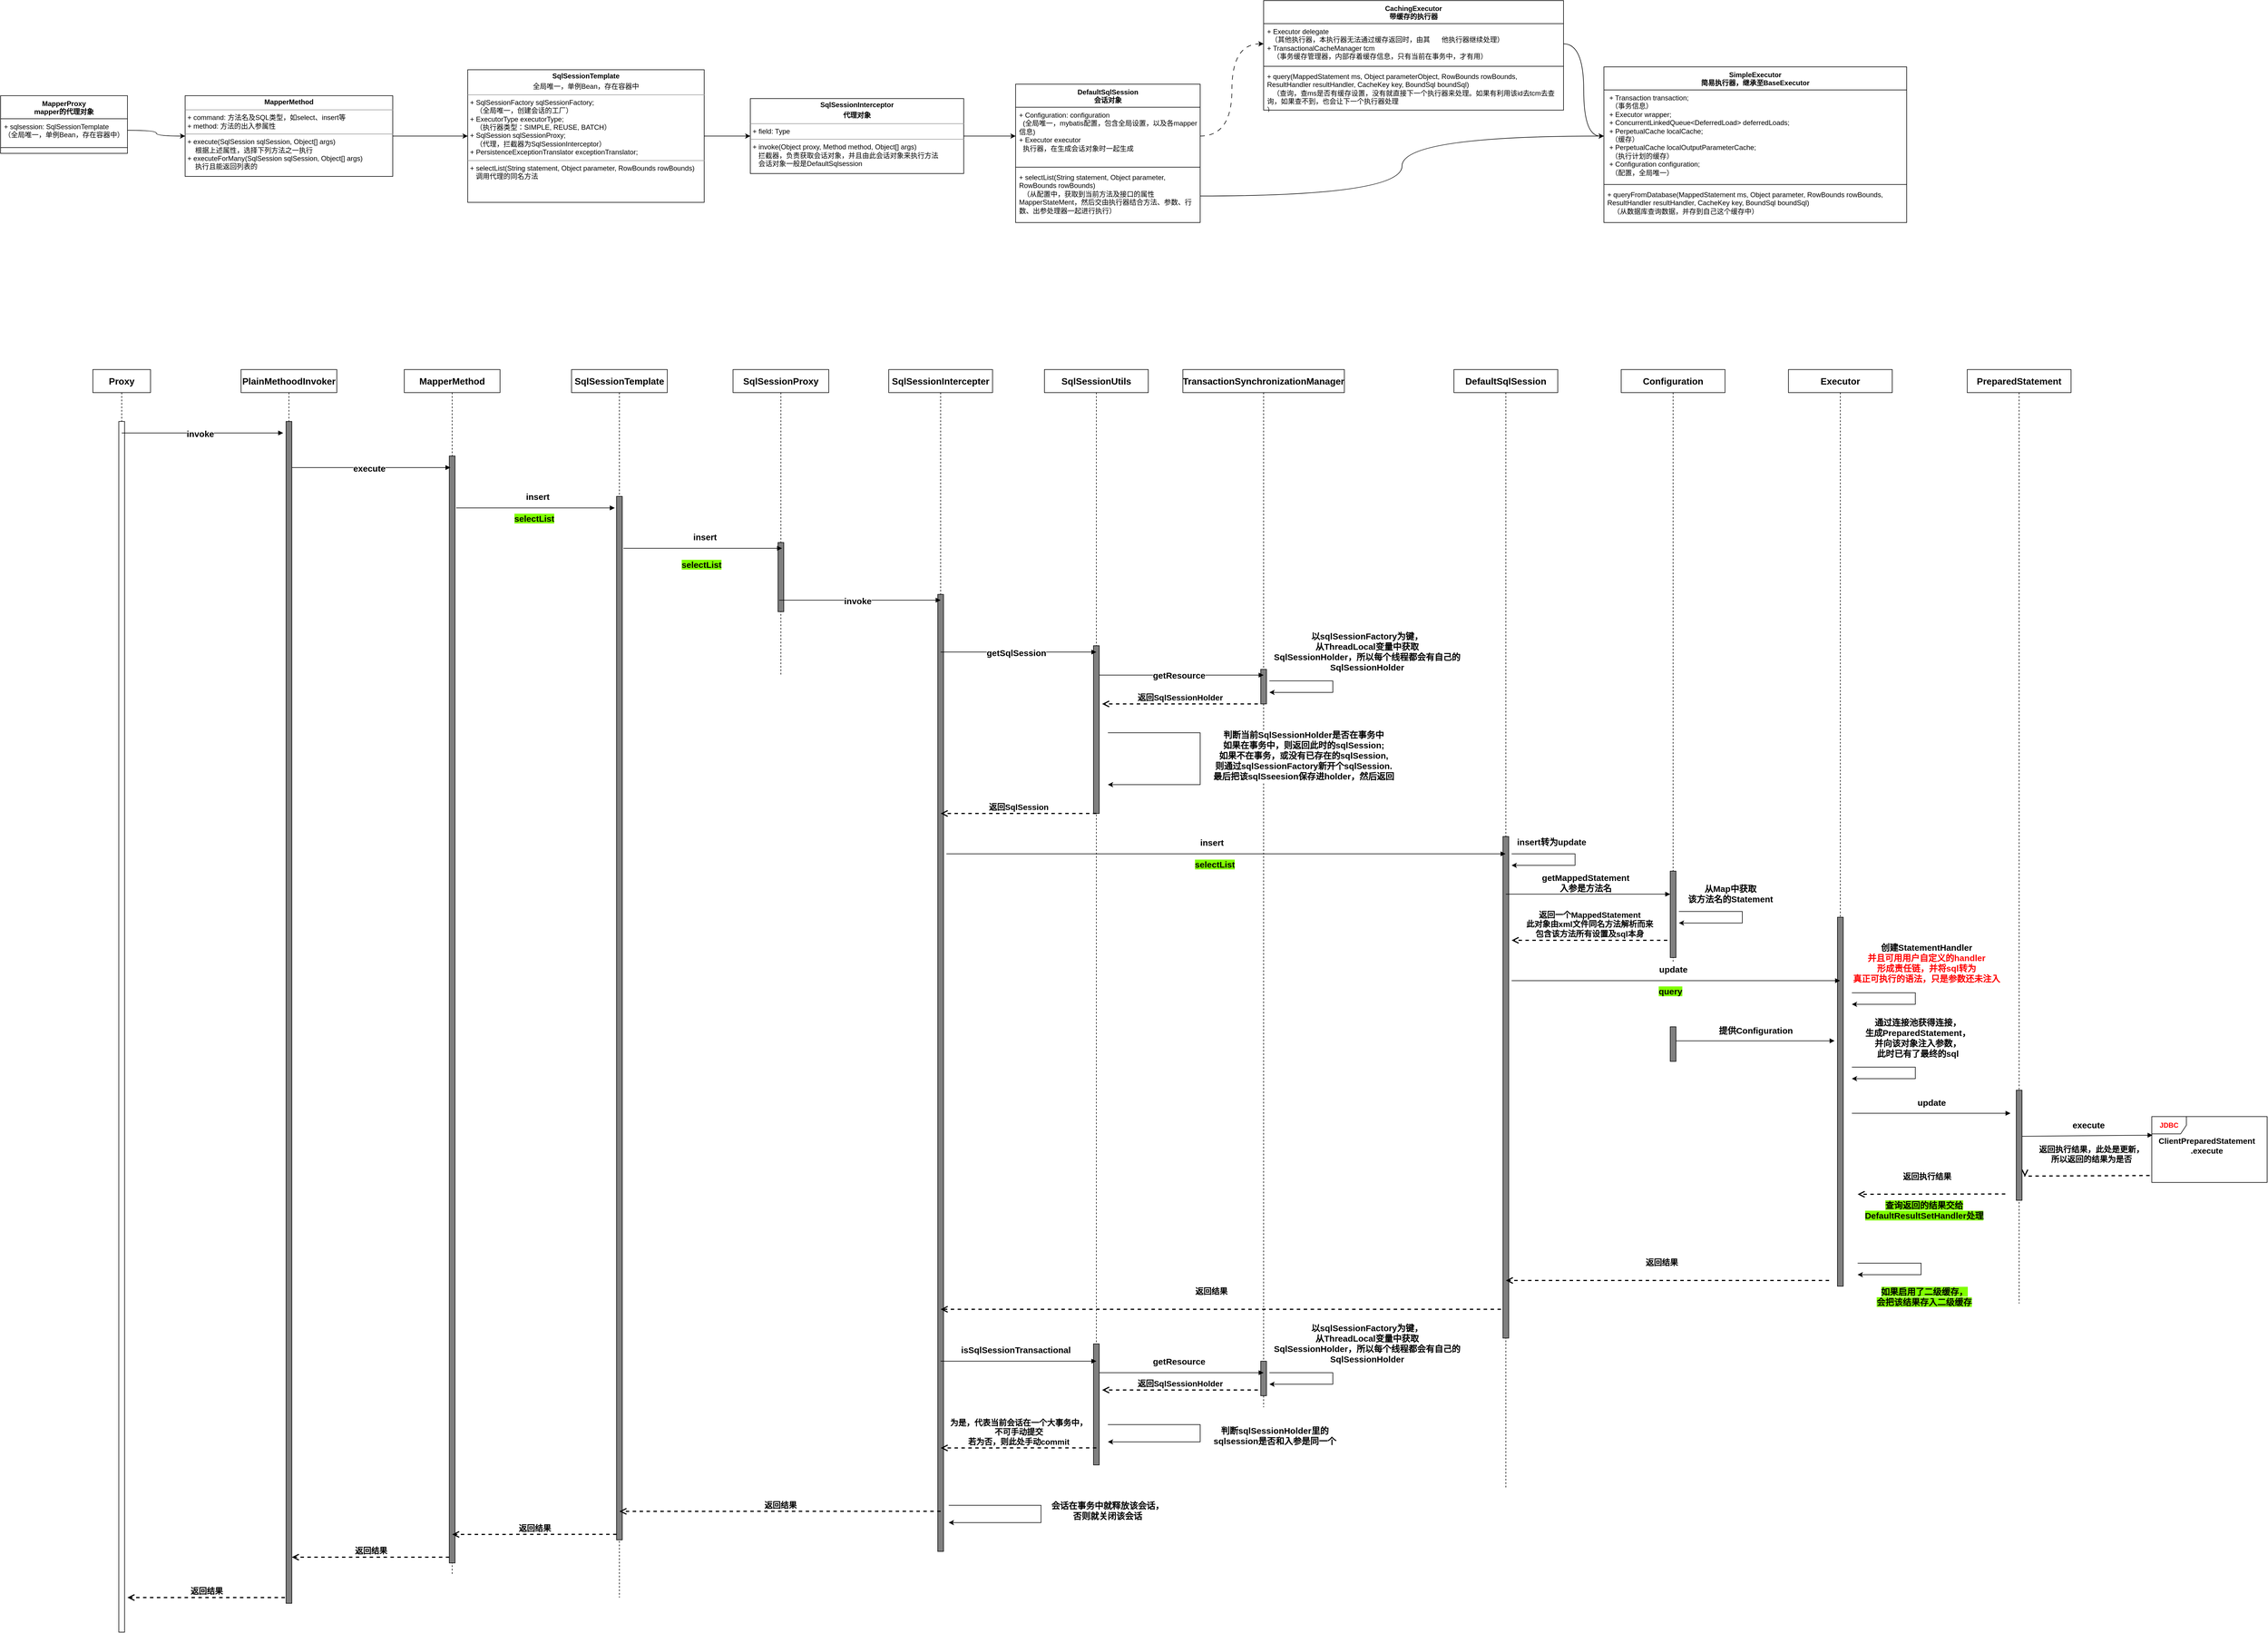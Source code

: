 <mxfile version="21.3.8" type="github">
  <diagram name="第 1 页" id="XxPduqaY6AvRVAXRVLeT">
    <mxGraphModel dx="2739" dy="2233" grid="1" gridSize="10" guides="1" tooltips="1" connect="1" arrows="1" fold="1" page="1" pageScale="1" pageWidth="827" pageHeight="1169" math="0" shadow="0">
      <root>
        <mxCell id="0" />
        <mxCell id="1" parent="0" />
        <mxCell id="k7U_-NwJ5NO1i_bqe0lr-13" style="edgeStyle=orthogonalEdgeStyle;rounded=0;orthogonalLoop=1;jettySize=auto;html=1;exitX=1;exitY=0.5;exitDx=0;exitDy=0;entryX=0;entryY=0.5;entryDx=0;entryDy=0;" parent="1" edge="1">
          <mxGeometry relative="1" as="geometry">
            <mxPoint x="2100" y="480" as="targetPoint" />
          </mxGeometry>
        </mxCell>
        <mxCell id="k7U_-NwJ5NO1i_bqe0lr-15" value="MapperProxy&lt;br&gt;mapper的代理对象" style="swimlane;fontStyle=1;align=center;verticalAlign=top;childLayout=stackLayout;horizontal=1;startSize=40;horizontalStack=0;resizeParent=1;resizeParentMax=0;resizeLast=0;collapsible=1;marginBottom=0;whiteSpace=wrap;html=1;" parent="1" vertex="1">
          <mxGeometry x="-150" y="95" width="220" height="100" as="geometry" />
        </mxCell>
        <mxCell id="k7U_-NwJ5NO1i_bqe0lr-16" value="+ sqlsession:&amp;nbsp;SqlSessionTemplate&lt;br&gt;（全局唯一，单例Bean，存在容器中）" style="text;strokeColor=none;fillColor=none;align=left;verticalAlign=top;spacingLeft=4;spacingRight=4;overflow=hidden;rotatable=0;points=[[0,0.5],[1,0.5]];portConstraint=eastwest;whiteSpace=wrap;html=1;" parent="k7U_-NwJ5NO1i_bqe0lr-15" vertex="1">
          <mxGeometry y="40" width="220" height="40" as="geometry" />
        </mxCell>
        <mxCell id="k7U_-NwJ5NO1i_bqe0lr-17" value="" style="line;strokeWidth=1;fillColor=none;align=left;verticalAlign=middle;spacingTop=-1;spacingLeft=3;spacingRight=3;rotatable=0;labelPosition=right;points=[];portConstraint=eastwest;strokeColor=inherit;" parent="k7U_-NwJ5NO1i_bqe0lr-15" vertex="1">
          <mxGeometry y="80" width="220" height="20" as="geometry" />
        </mxCell>
        <mxCell id="ylb18Ezix_Vyf_NCrJ4i-3" style="edgeStyle=orthogonalEdgeStyle;rounded=0;orthogonalLoop=1;jettySize=auto;html=1;exitX=1;exitY=0.5;exitDx=0;exitDy=0;entryX=0;entryY=0.5;entryDx=0;entryDy=0;curved=1;" parent="1" source="k7U_-NwJ5NO1i_bqe0lr-25" target="k7U_-NwJ5NO1i_bqe0lr-26" edge="1">
          <mxGeometry relative="1" as="geometry" />
        </mxCell>
        <mxCell id="k7U_-NwJ5NO1i_bqe0lr-25" value="&lt;p style=&quot;margin:0px;margin-top:4px;text-align:center;&quot;&gt;&lt;b&gt;MapperMethod&lt;/b&gt;&lt;br&gt;&lt;/p&gt;&lt;hr size=&quot;1&quot;&gt;&lt;p style=&quot;margin:0px;margin-left:4px;&quot;&gt;&lt;span style=&quot;background-color: initial;&quot;&gt;+ command: 方法名及SQL类型，如select、insert等&lt;/span&gt;&lt;br&gt;&lt;/p&gt;&lt;p style=&quot;margin:0px;margin-left:4px;&quot;&gt;&lt;span style=&quot;background-color: initial;&quot;&gt;+ method: 方法的出入参属性&lt;/span&gt;&lt;/p&gt;&lt;hr size=&quot;1&quot;&gt;&lt;p style=&quot;margin:0px;margin-left:4px;&quot;&gt;+ execute(SqlSession sqlSession, Object[] args)&lt;/p&gt;&lt;p style=&quot;margin:0px;margin-left:4px;&quot;&gt;&amp;nbsp; &amp;nbsp; 根据上述属性，选择下列方法之一执行&lt;/p&gt;&lt;p style=&quot;margin:0px;margin-left:4px;&quot;&gt;+&amp;nbsp;executeForMany(SqlSession sqlSession, Object[] args)&lt;/p&gt;&lt;p style=&quot;margin:0px;margin-left:4px;&quot;&gt;&amp;nbsp; &amp;nbsp; 执行且能返回列表的&lt;/p&gt;" style="verticalAlign=top;align=left;overflow=fill;fontSize=12;fontFamily=Helvetica;html=1;whiteSpace=wrap;" parent="1" vertex="1">
          <mxGeometry x="170" y="95" width="360" height="140" as="geometry" />
        </mxCell>
        <mxCell id="ylb18Ezix_Vyf_NCrJ4i-4" style="edgeStyle=orthogonalEdgeStyle;rounded=0;orthogonalLoop=1;jettySize=auto;html=1;exitX=1;exitY=0.5;exitDx=0;exitDy=0;entryX=0;entryY=0.5;entryDx=0;entryDy=0;" parent="1" source="k7U_-NwJ5NO1i_bqe0lr-26" target="k7U_-NwJ5NO1i_bqe0lr-31" edge="1">
          <mxGeometry relative="1" as="geometry" />
        </mxCell>
        <mxCell id="k7U_-NwJ5NO1i_bqe0lr-26" value="&lt;p style=&quot;margin:0px;margin-top:4px;text-align:center;&quot;&gt;&lt;b&gt;SqlSessionTemplate&lt;/b&gt;&lt;br&gt;&lt;/p&gt;&lt;p style=&quot;margin:0px;margin-top:4px;text-align:center;&quot;&gt;全局唯一，单例Bean，存在容器中&lt;b&gt;&lt;br&gt;&lt;/b&gt;&lt;/p&gt;&lt;hr size=&quot;1&quot;&gt;&lt;p style=&quot;margin:0px;margin-left:4px;&quot;&gt;+ SqlSessionFactory sqlSessionFactory;&lt;/p&gt;&lt;p style=&quot;margin:0px;margin-left:4px;&quot;&gt;&amp;nbsp; &amp;nbsp;（全局唯一，创建会话的工厂）&lt;/p&gt;&lt;p style=&quot;margin:0px;margin-left:4px;&quot;&gt;+ ExecutorType executorType;&lt;/p&gt;&lt;p style=&quot;margin:0px;margin-left:4px;&quot;&gt;&amp;nbsp; &amp;nbsp;（执行器类型：SIMPLE, REUSE, BATCH）&lt;/p&gt;&lt;p style=&quot;margin:0px;margin-left:4px;&quot;&gt;+ SqlSession sqlSessionProxy;&lt;/p&gt;&lt;p style=&quot;margin:0px;margin-left:4px;&quot;&gt;&amp;nbsp; &amp;nbsp;（代理，拦截器为SqlSessionInterceptor）&lt;/p&gt;&lt;p style=&quot;margin:0px;margin-left:4px;&quot;&gt;+ PersistenceExceptionTranslator exceptionTranslator;&lt;/p&gt;&lt;hr size=&quot;1&quot;&gt;&lt;p style=&quot;margin:0px;margin-left:4px;&quot;&gt;+ selectList(String statement, Object parameter, RowBounds rowBounds)&lt;/p&gt;&lt;p style=&quot;margin:0px;margin-left:4px;&quot;&gt;&amp;nbsp; &amp;nbsp;调用代理的同名方法&lt;/p&gt;" style="verticalAlign=top;align=left;overflow=fill;fontSize=12;fontFamily=Helvetica;html=1;whiteSpace=wrap;" parent="1" vertex="1">
          <mxGeometry x="660" y="50" width="410" height="230" as="geometry" />
        </mxCell>
        <mxCell id="ylb18Ezix_Vyf_NCrJ4i-5" style="edgeStyle=orthogonalEdgeStyle;rounded=0;orthogonalLoop=1;jettySize=auto;html=1;exitX=1;exitY=0.5;exitDx=0;exitDy=0;" parent="1" source="k7U_-NwJ5NO1i_bqe0lr-31" target="k7U_-NwJ5NO1i_bqe0lr-33" edge="1">
          <mxGeometry relative="1" as="geometry" />
        </mxCell>
        <mxCell id="k7U_-NwJ5NO1i_bqe0lr-31" value="&lt;p style=&quot;margin:0px;margin-top:4px;text-align:center;&quot;&gt;&lt;b&gt;SqlSessionInterceptor&lt;/b&gt;&lt;br&gt;&lt;/p&gt;&lt;p style=&quot;margin:0px;margin-top:4px;text-align:center;&quot;&gt;&lt;b&gt;代理对象&lt;/b&gt;&lt;/p&gt;&lt;hr size=&quot;1&quot;&gt;&lt;p style=&quot;margin:0px;margin-left:4px;&quot;&gt;+ field: Type&lt;/p&gt;&lt;hr size=&quot;1&quot;&gt;&lt;p style=&quot;margin:0px;margin-left:4px;&quot;&gt;+ invoke(Object proxy, Method method, Object[] args)&lt;/p&gt;&lt;p style=&quot;margin:0px;margin-left:4px;&quot;&gt;&amp;nbsp; &amp;nbsp;拦截器，负责获取会话对象，并且由此会话对象来执行方法&lt;/p&gt;&lt;p style=&quot;margin:0px;margin-left:4px;&quot;&gt;&amp;nbsp; &amp;nbsp;会话对象一般是DefaultSqlsession&lt;/p&gt;" style="verticalAlign=top;align=left;overflow=fill;fontSize=12;fontFamily=Helvetica;html=1;whiteSpace=wrap;" parent="1" vertex="1">
          <mxGeometry x="1150" y="100" width="370" height="130" as="geometry" />
        </mxCell>
        <mxCell id="k7U_-NwJ5NO1i_bqe0lr-32" value="DefaultSqlSession&lt;br&gt;会话对象" style="swimlane;fontStyle=1;align=center;verticalAlign=top;childLayout=stackLayout;horizontal=1;startSize=40;horizontalStack=0;resizeParent=1;resizeParentMax=0;resizeLast=0;collapsible=1;marginBottom=0;whiteSpace=wrap;html=1;" parent="1" vertex="1">
          <mxGeometry x="1610" y="75" width="320" height="240" as="geometry" />
        </mxCell>
        <mxCell id="k7U_-NwJ5NO1i_bqe0lr-33" value="+ Configuration: configuration&lt;br&gt;&amp;nbsp; (全局唯一，mybatis配置，包含全局设置，以及各mapper 信息)&lt;br&gt;+&amp;nbsp;Executor executor&lt;br&gt;&amp;nbsp; 执行器，在生成会话对象时一起生成" style="text;strokeColor=none;fillColor=none;align=left;verticalAlign=top;spacingLeft=4;spacingRight=4;overflow=hidden;rotatable=0;points=[[0,0.5],[1,0.5]];portConstraint=eastwest;whiteSpace=wrap;html=1;" parent="k7U_-NwJ5NO1i_bqe0lr-32" vertex="1">
          <mxGeometry y="40" width="320" height="100" as="geometry" />
        </mxCell>
        <mxCell id="k7U_-NwJ5NO1i_bqe0lr-34" value="" style="line;strokeWidth=1;fillColor=none;align=left;verticalAlign=middle;spacingTop=-1;spacingLeft=3;spacingRight=3;rotatable=0;labelPosition=right;points=[];portConstraint=eastwest;strokeColor=inherit;" parent="k7U_-NwJ5NO1i_bqe0lr-32" vertex="1">
          <mxGeometry y="140" width="320" height="8" as="geometry" />
        </mxCell>
        <mxCell id="k7U_-NwJ5NO1i_bqe0lr-35" value="+ selectList(String statement, Object parameter, RowBounds rowBounds)&lt;br&gt;&amp;nbsp; （从配置中，获取到当前方法及接口的属性MapperStateMent，然后交由执行器结合方法、参数、行数、出参处理器一起进行执行）" style="text;strokeColor=none;fillColor=none;align=left;verticalAlign=top;spacingLeft=4;spacingRight=4;overflow=hidden;rotatable=0;points=[[0,0.5],[1,0.5]];portConstraint=eastwest;whiteSpace=wrap;html=1;" parent="k7U_-NwJ5NO1i_bqe0lr-32" vertex="1">
          <mxGeometry y="148" width="320" height="92" as="geometry" />
        </mxCell>
        <mxCell id="k7U_-NwJ5NO1i_bqe0lr-36" value="CachingExecutor&lt;br&gt;带缓存的执行器" style="swimlane;fontStyle=1;align=center;verticalAlign=top;childLayout=stackLayout;horizontal=1;startSize=40;horizontalStack=0;resizeParent=1;resizeParentMax=0;resizeLast=0;collapsible=1;marginBottom=0;whiteSpace=wrap;html=1;" parent="1" vertex="1">
          <mxGeometry x="2040" y="-70" width="520" height="190" as="geometry" />
        </mxCell>
        <mxCell id="k7U_-NwJ5NO1i_bqe0lr-37" value="+ Executor delegate&lt;br&gt;&amp;nbsp; （其他执行器，本执行器无法通过缓存返回时，由其&amp;nbsp; &amp;nbsp; &amp;nbsp; 他执行器继续处理）&lt;br&gt;+&amp;nbsp;TransactionalCacheManager tcm&lt;br&gt;&amp;nbsp; &amp;nbsp;（事务缓存管理器，内部存着缓存信息，只有当前在事务中，才有用）" style="text;strokeColor=none;fillColor=none;align=left;verticalAlign=top;spacingLeft=4;spacingRight=4;overflow=hidden;rotatable=0;points=[[0,0.5],[1,0.5]];portConstraint=eastwest;whiteSpace=wrap;html=1;" parent="k7U_-NwJ5NO1i_bqe0lr-36" vertex="1">
          <mxGeometry y="40" width="520" height="70" as="geometry" />
        </mxCell>
        <mxCell id="k7U_-NwJ5NO1i_bqe0lr-38" value="" style="line;strokeWidth=1;fillColor=none;align=left;verticalAlign=middle;spacingTop=-1;spacingLeft=3;spacingRight=3;rotatable=0;labelPosition=right;points=[];portConstraint=eastwest;strokeColor=inherit;" parent="k7U_-NwJ5NO1i_bqe0lr-36" vertex="1">
          <mxGeometry y="110" width="520" height="8" as="geometry" />
        </mxCell>
        <mxCell id="k7U_-NwJ5NO1i_bqe0lr-39" value="+ query(MappedStatement ms, Object parameterObject, RowBounds rowBounds, ResultHandler resultHandler, CacheKey key, BoundSql boundSql)&lt;br&gt;&amp;nbsp; &amp;nbsp;（查询，查ms是否有缓存设置，没有就直接下一个执行器来处理。如果有利用该id去tcm去查询，如果查不到，也会让下一个执行器处理&lt;br&gt;）" style="text;strokeColor=none;fillColor=none;align=left;verticalAlign=top;spacingLeft=4;spacingRight=4;overflow=hidden;rotatable=0;points=[[0,0.5],[1,0.5]];portConstraint=eastwest;whiteSpace=wrap;html=1;" parent="k7U_-NwJ5NO1i_bqe0lr-36" vertex="1">
          <mxGeometry y="118" width="520" height="72" as="geometry" />
        </mxCell>
        <mxCell id="k7U_-NwJ5NO1i_bqe0lr-40" value="SimpleExecutor&lt;br&gt;简易执行器，继承至BaseExecutor" style="swimlane;fontStyle=1;align=center;verticalAlign=top;childLayout=stackLayout;horizontal=1;startSize=40;horizontalStack=0;resizeParent=1;resizeParentMax=0;resizeLast=0;collapsible=1;marginBottom=0;whiteSpace=wrap;html=1;" parent="1" vertex="1">
          <mxGeometry x="2630" y="45" width="525" height="270" as="geometry" />
        </mxCell>
        <mxCell id="k7U_-NwJ5NO1i_bqe0lr-41" value="&lt;div&gt;&amp;nbsp;+ Transaction transaction;&lt;/div&gt;&lt;div&gt;&amp;nbsp; （事务信息）&lt;/div&gt;&lt;div&gt;&amp;nbsp;+ Executor wrapper;&lt;/div&gt;&lt;div&gt;&amp;nbsp;+ ConcurrentLinkedQueue&amp;lt;DeferredLoad&amp;gt; deferredLoads;&lt;/div&gt;&lt;div&gt;&amp;nbsp;+ PerpetualCache localCache;&lt;/div&gt;&lt;div&gt;&amp;nbsp; （缓存）&lt;/div&gt;&lt;div&gt;&amp;nbsp;+ PerpetualCache localOutputParameterCache;&lt;/div&gt;&lt;div&gt;&amp;nbsp; （执行计划的缓存）&lt;/div&gt;&lt;div&gt;&amp;nbsp;+ Configuration configuration;&lt;/div&gt;&lt;div&gt;&amp;nbsp; （配置，全局唯一）&lt;/div&gt;" style="text;strokeColor=none;fillColor=none;align=left;verticalAlign=top;spacingLeft=4;spacingRight=4;overflow=hidden;rotatable=0;points=[[0,0.5],[1,0.5]];portConstraint=eastwest;whiteSpace=wrap;html=1;" parent="k7U_-NwJ5NO1i_bqe0lr-40" vertex="1">
          <mxGeometry y="40" width="525" height="160" as="geometry" />
        </mxCell>
        <mxCell id="k7U_-NwJ5NO1i_bqe0lr-42" value="" style="line;strokeWidth=1;fillColor=none;align=left;verticalAlign=middle;spacingTop=-1;spacingLeft=3;spacingRight=3;rotatable=0;labelPosition=right;points=[];portConstraint=eastwest;strokeColor=inherit;" parent="k7U_-NwJ5NO1i_bqe0lr-40" vertex="1">
          <mxGeometry y="200" width="525" height="8" as="geometry" />
        </mxCell>
        <mxCell id="k7U_-NwJ5NO1i_bqe0lr-43" value="+ queryFromDatabase(MappedStatement ms, Object parameter, RowBounds rowBounds, ResultHandler resultHandler, CacheKey key, BoundSql boundSql)&lt;br&gt;&amp;nbsp; &amp;nbsp;（从数据库查询数据，并存到自己这个缓存中）" style="text;strokeColor=none;fillColor=none;align=left;verticalAlign=top;spacingLeft=4;spacingRight=4;overflow=hidden;rotatable=0;points=[[0,0.5],[1,0.5]];portConstraint=eastwest;whiteSpace=wrap;html=1;" parent="k7U_-NwJ5NO1i_bqe0lr-40" vertex="1">
          <mxGeometry y="208" width="525" height="62" as="geometry" />
        </mxCell>
        <mxCell id="qiZOSL3Y7ibra8DdlLck-3" style="edgeStyle=orthogonalEdgeStyle;rounded=0;orthogonalLoop=1;jettySize=auto;html=1;exitX=1;exitY=0.5;exitDx=0;exitDy=0;entryX=0;entryY=0.5;entryDx=0;entryDy=0;curved=1;dashed=1;dashPattern=8 8;" parent="1" source="k7U_-NwJ5NO1i_bqe0lr-33" target="k7U_-NwJ5NO1i_bqe0lr-37" edge="1">
          <mxGeometry relative="1" as="geometry" />
        </mxCell>
        <mxCell id="qiZOSL3Y7ibra8DdlLck-4" style="edgeStyle=orthogonalEdgeStyle;rounded=0;orthogonalLoop=1;jettySize=auto;html=1;exitX=1;exitY=0.5;exitDx=0;exitDy=0;entryX=0;entryY=0.5;entryDx=0;entryDy=0;curved=1;" parent="1" source="k7U_-NwJ5NO1i_bqe0lr-37" target="k7U_-NwJ5NO1i_bqe0lr-41" edge="1">
          <mxGeometry relative="1" as="geometry" />
        </mxCell>
        <mxCell id="qiZOSL3Y7ibra8DdlLck-5" style="edgeStyle=orthogonalEdgeStyle;rounded=0;orthogonalLoop=1;jettySize=auto;html=1;exitX=1;exitY=0.5;exitDx=0;exitDy=0;entryX=0;entryY=0.5;entryDx=0;entryDy=0;curved=1;" parent="1" source="k7U_-NwJ5NO1i_bqe0lr-35" target="k7U_-NwJ5NO1i_bqe0lr-41" edge="1">
          <mxGeometry relative="1" as="geometry" />
        </mxCell>
        <mxCell id="ylb18Ezix_Vyf_NCrJ4i-2" style="edgeStyle=orthogonalEdgeStyle;rounded=0;orthogonalLoop=1;jettySize=auto;html=1;exitX=1;exitY=0.5;exitDx=0;exitDy=0;curved=1;" parent="1" source="k7U_-NwJ5NO1i_bqe0lr-16" target="k7U_-NwJ5NO1i_bqe0lr-25" edge="1">
          <mxGeometry relative="1" as="geometry" />
        </mxCell>
        <mxCell id="okTU5aBYXH2kTemt8B79-8" value="&lt;font style=&quot;font-size: 16px;&quot;&gt;&lt;b&gt;PlainMethoodInvoker&lt;/b&gt;&lt;/font&gt;" style="shape=umlLifeline;perimeter=lifelinePerimeter;whiteSpace=wrap;html=1;container=1;dropTarget=0;collapsible=0;recursiveResize=0;outlineConnect=0;portConstraint=eastwest;newEdgeStyle={&quot;edgeStyle&quot;:&quot;elbowEdgeStyle&quot;,&quot;elbow&quot;:&quot;vertical&quot;,&quot;curved&quot;:0,&quot;rounded&quot;:0};" vertex="1" parent="1">
          <mxGeometry x="267" y="570" width="166" height="2140" as="geometry" />
        </mxCell>
        <mxCell id="okTU5aBYXH2kTemt8B79-9" value="" style="html=1;points=[];perimeter=orthogonalPerimeter;outlineConnect=0;targetShapes=umlLifeline;portConstraint=eastwest;newEdgeStyle={&quot;edgeStyle&quot;:&quot;elbowEdgeStyle&quot;,&quot;elbow&quot;:&quot;vertical&quot;,&quot;curved&quot;:0,&quot;rounded&quot;:0};fillColor=#808080;" vertex="1" parent="okTU5aBYXH2kTemt8B79-8">
          <mxGeometry x="78" y="90" width="10" height="2050" as="geometry" />
        </mxCell>
        <mxCell id="okTU5aBYXH2kTemt8B79-10" value="&lt;b&gt;&lt;font style=&quot;font-size: 16px;&quot;&gt;Proxy&lt;/font&gt;&lt;/b&gt;" style="shape=umlLifeline;perimeter=lifelinePerimeter;whiteSpace=wrap;html=1;container=1;dropTarget=0;collapsible=0;recursiveResize=0;outlineConnect=0;portConstraint=eastwest;newEdgeStyle={&quot;edgeStyle&quot;:&quot;elbowEdgeStyle&quot;,&quot;elbow&quot;:&quot;vertical&quot;,&quot;curved&quot;:0,&quot;rounded&quot;:0};" vertex="1" parent="1">
          <mxGeometry x="10" y="570" width="100" height="2190" as="geometry" />
        </mxCell>
        <mxCell id="okTU5aBYXH2kTemt8B79-11" value="" style="html=1;points=[];perimeter=orthogonalPerimeter;outlineConnect=0;targetShapes=umlLifeline;portConstraint=eastwest;newEdgeStyle={&quot;edgeStyle&quot;:&quot;elbowEdgeStyle&quot;,&quot;elbow&quot;:&quot;vertical&quot;,&quot;curved&quot;:0,&quot;rounded&quot;:0};" vertex="1" parent="okTU5aBYXH2kTemt8B79-10">
          <mxGeometry x="45" y="90" width="10" height="2100" as="geometry" />
        </mxCell>
        <mxCell id="okTU5aBYXH2kTemt8B79-12" value="" style="html=1;verticalAlign=bottom;labelBackgroundColor=none;endArrow=block;endFill=1;rounded=0;fontSize=15;" edge="1" parent="1">
          <mxGeometry width="160" relative="1" as="geometry">
            <mxPoint x="60" y="680" as="sourcePoint" />
            <mxPoint x="340" y="680" as="targetPoint" />
          </mxGeometry>
        </mxCell>
        <mxCell id="okTU5aBYXH2kTemt8B79-13" value="invoke" style="edgeLabel;html=1;align=center;verticalAlign=middle;resizable=0;points=[];fontSize=15;fontStyle=1" vertex="1" connectable="0" parent="okTU5aBYXH2kTemt8B79-12">
          <mxGeometry x="-0.074" y="-1" relative="1" as="geometry">
            <mxPoint x="6" as="offset" />
          </mxGeometry>
        </mxCell>
        <mxCell id="okTU5aBYXH2kTemt8B79-14" value="&lt;font style=&quot;font-size: 16px;&quot;&gt;&lt;b&gt;MapperMethod&lt;/b&gt;&lt;/font&gt;" style="shape=umlLifeline;perimeter=lifelinePerimeter;whiteSpace=wrap;html=1;container=1;dropTarget=0;collapsible=0;recursiveResize=0;outlineConnect=0;portConstraint=eastwest;newEdgeStyle={&quot;edgeStyle&quot;:&quot;elbowEdgeStyle&quot;,&quot;elbow&quot;:&quot;vertical&quot;,&quot;curved&quot;:0,&quot;rounded&quot;:0};" vertex="1" parent="1">
          <mxGeometry x="550" y="570" width="166" height="2090" as="geometry" />
        </mxCell>
        <mxCell id="okTU5aBYXH2kTemt8B79-15" value="" style="html=1;points=[];perimeter=orthogonalPerimeter;outlineConnect=0;targetShapes=umlLifeline;portConstraint=eastwest;newEdgeStyle={&quot;edgeStyle&quot;:&quot;elbowEdgeStyle&quot;,&quot;elbow&quot;:&quot;vertical&quot;,&quot;curved&quot;:0,&quot;rounded&quot;:0};fillColor=#808080;" vertex="1" parent="okTU5aBYXH2kTemt8B79-14">
          <mxGeometry x="78" y="150" width="10" height="1920" as="geometry" />
        </mxCell>
        <mxCell id="okTU5aBYXH2kTemt8B79-16" value="" style="html=1;verticalAlign=bottom;labelBackgroundColor=none;endArrow=block;endFill=1;rounded=0;fontSize=15;" edge="1" parent="1">
          <mxGeometry width="160" relative="1" as="geometry">
            <mxPoint x="355" y="740" as="sourcePoint" />
            <mxPoint x="630" y="740" as="targetPoint" />
          </mxGeometry>
        </mxCell>
        <mxCell id="okTU5aBYXH2kTemt8B79-17" value="execute" style="edgeLabel;html=1;align=center;verticalAlign=middle;resizable=0;points=[];fontSize=15;fontStyle=1" vertex="1" connectable="0" parent="okTU5aBYXH2kTemt8B79-16">
          <mxGeometry x="-0.074" y="-1" relative="1" as="geometry">
            <mxPoint x="6" as="offset" />
          </mxGeometry>
        </mxCell>
        <mxCell id="okTU5aBYXH2kTemt8B79-18" value="&lt;font style=&quot;font-size: 16px;&quot;&gt;&lt;b&gt;SqlSessionTemplate&lt;/b&gt;&lt;/font&gt;" style="shape=umlLifeline;perimeter=lifelinePerimeter;whiteSpace=wrap;html=1;container=1;dropTarget=0;collapsible=0;recursiveResize=0;outlineConnect=0;portConstraint=eastwest;newEdgeStyle={&quot;edgeStyle&quot;:&quot;elbowEdgeStyle&quot;,&quot;elbow&quot;:&quot;vertical&quot;,&quot;curved&quot;:0,&quot;rounded&quot;:0};" vertex="1" parent="1">
          <mxGeometry x="840" y="570" width="166" height="2130" as="geometry" />
        </mxCell>
        <mxCell id="okTU5aBYXH2kTemt8B79-19" value="" style="html=1;points=[];perimeter=orthogonalPerimeter;outlineConnect=0;targetShapes=umlLifeline;portConstraint=eastwest;newEdgeStyle={&quot;edgeStyle&quot;:&quot;elbowEdgeStyle&quot;,&quot;elbow&quot;:&quot;vertical&quot;,&quot;curved&quot;:0,&quot;rounded&quot;:0};fillColor=#808080;" vertex="1" parent="okTU5aBYXH2kTemt8B79-18">
          <mxGeometry x="78" y="220" width="10" height="1810" as="geometry" />
        </mxCell>
        <mxCell id="okTU5aBYXH2kTemt8B79-20" value="" style="html=1;verticalAlign=bottom;labelBackgroundColor=none;endArrow=block;endFill=1;rounded=0;fontSize=15;" edge="1" parent="1">
          <mxGeometry width="160" relative="1" as="geometry">
            <mxPoint x="640" y="810" as="sourcePoint" />
            <mxPoint x="915" y="810" as="targetPoint" />
          </mxGeometry>
        </mxCell>
        <mxCell id="okTU5aBYXH2kTemt8B79-21" value="insert" style="edgeLabel;html=1;align=center;verticalAlign=middle;resizable=0;points=[];fontSize=15;fontStyle=1" vertex="1" connectable="0" parent="okTU5aBYXH2kTemt8B79-20">
          <mxGeometry x="-0.074" y="-1" relative="1" as="geometry">
            <mxPoint x="13" y="-21" as="offset" />
          </mxGeometry>
        </mxCell>
        <mxCell id="okTU5aBYXH2kTemt8B79-22" value="&lt;font style=&quot;font-size: 16px;&quot;&gt;&lt;b&gt;SqlSessionProxy&lt;/b&gt;&lt;/font&gt;" style="shape=umlLifeline;perimeter=lifelinePerimeter;whiteSpace=wrap;html=1;container=1;dropTarget=0;collapsible=0;recursiveResize=0;outlineConnect=0;portConstraint=eastwest;newEdgeStyle={&quot;edgeStyle&quot;:&quot;elbowEdgeStyle&quot;,&quot;elbow&quot;:&quot;vertical&quot;,&quot;curved&quot;:0,&quot;rounded&quot;:0};" vertex="1" parent="1">
          <mxGeometry x="1120" y="570" width="166" height="530" as="geometry" />
        </mxCell>
        <mxCell id="okTU5aBYXH2kTemt8B79-23" value="" style="html=1;points=[];perimeter=orthogonalPerimeter;outlineConnect=0;targetShapes=umlLifeline;portConstraint=eastwest;newEdgeStyle={&quot;edgeStyle&quot;:&quot;elbowEdgeStyle&quot;,&quot;elbow&quot;:&quot;vertical&quot;,&quot;curved&quot;:0,&quot;rounded&quot;:0};fillColor=#808080;" vertex="1" parent="okTU5aBYXH2kTemt8B79-22">
          <mxGeometry x="78" y="300" width="10" height="120" as="geometry" />
        </mxCell>
        <mxCell id="okTU5aBYXH2kTemt8B79-24" value="" style="html=1;verticalAlign=bottom;labelBackgroundColor=none;endArrow=block;endFill=1;rounded=0;fontSize=15;" edge="1" parent="1">
          <mxGeometry width="160" relative="1" as="geometry">
            <mxPoint x="930" y="880" as="sourcePoint" />
            <mxPoint x="1205" y="880" as="targetPoint" />
          </mxGeometry>
        </mxCell>
        <mxCell id="okTU5aBYXH2kTemt8B79-25" value="insert" style="edgeLabel;html=1;align=center;verticalAlign=middle;resizable=0;points=[];fontSize=15;fontStyle=1" vertex="1" connectable="0" parent="okTU5aBYXH2kTemt8B79-24">
          <mxGeometry x="-0.074" y="-1" relative="1" as="geometry">
            <mxPoint x="13" y="-21" as="offset" />
          </mxGeometry>
        </mxCell>
        <mxCell id="okTU5aBYXH2kTemt8B79-26" value="&lt;font style=&quot;font-size: 16px;&quot;&gt;&lt;b&gt;SqlSessionIntercepter&lt;/b&gt;&lt;/font&gt;" style="shape=umlLifeline;perimeter=lifelinePerimeter;whiteSpace=wrap;html=1;container=1;dropTarget=0;collapsible=0;recursiveResize=0;outlineConnect=0;portConstraint=eastwest;newEdgeStyle={&quot;edgeStyle&quot;:&quot;elbowEdgeStyle&quot;,&quot;elbow&quot;:&quot;vertical&quot;,&quot;curved&quot;:0,&quot;rounded&quot;:0};" vertex="1" parent="1">
          <mxGeometry x="1390" y="570" width="180" height="2050" as="geometry" />
        </mxCell>
        <mxCell id="okTU5aBYXH2kTemt8B79-27" value="" style="html=1;points=[];perimeter=orthogonalPerimeter;outlineConnect=0;targetShapes=umlLifeline;portConstraint=eastwest;newEdgeStyle={&quot;edgeStyle&quot;:&quot;elbowEdgeStyle&quot;,&quot;elbow&quot;:&quot;vertical&quot;,&quot;curved&quot;:0,&quot;rounded&quot;:0};fillColor=#808080;" vertex="1" parent="okTU5aBYXH2kTemt8B79-26">
          <mxGeometry x="85" y="390" width="10" height="1660" as="geometry" />
        </mxCell>
        <mxCell id="okTU5aBYXH2kTemt8B79-28" value="" style="html=1;verticalAlign=bottom;labelBackgroundColor=none;endArrow=block;endFill=1;rounded=0;fontSize=15;" edge="1" parent="1">
          <mxGeometry width="160" relative="1" as="geometry">
            <mxPoint x="1200" y="970" as="sourcePoint" />
            <mxPoint x="1480" y="970" as="targetPoint" />
          </mxGeometry>
        </mxCell>
        <mxCell id="okTU5aBYXH2kTemt8B79-29" value="invoke" style="edgeLabel;html=1;align=center;verticalAlign=middle;resizable=0;points=[];fontSize=15;fontStyle=1" vertex="1" connectable="0" parent="okTU5aBYXH2kTemt8B79-28">
          <mxGeometry x="-0.074" y="-1" relative="1" as="geometry">
            <mxPoint x="6" as="offset" />
          </mxGeometry>
        </mxCell>
        <mxCell id="okTU5aBYXH2kTemt8B79-30" value="&lt;font style=&quot;font-size: 16px;&quot;&gt;&lt;b&gt;SqlSessionUtils&lt;/b&gt;&lt;/font&gt;" style="shape=umlLifeline;perimeter=lifelinePerimeter;whiteSpace=wrap;html=1;container=1;dropTarget=0;collapsible=0;recursiveResize=0;outlineConnect=0;portConstraint=eastwest;newEdgeStyle={&quot;edgeStyle&quot;:&quot;elbowEdgeStyle&quot;,&quot;elbow&quot;:&quot;vertical&quot;,&quot;curved&quot;:0,&quot;rounded&quot;:0};" vertex="1" parent="1">
          <mxGeometry x="1660" y="570" width="180" height="1900" as="geometry" />
        </mxCell>
        <mxCell id="okTU5aBYXH2kTemt8B79-31" value="" style="html=1;points=[];perimeter=orthogonalPerimeter;outlineConnect=0;targetShapes=umlLifeline;portConstraint=eastwest;newEdgeStyle={&quot;edgeStyle&quot;:&quot;elbowEdgeStyle&quot;,&quot;elbow&quot;:&quot;vertical&quot;,&quot;curved&quot;:0,&quot;rounded&quot;:0};fillColor=#808080;" vertex="1" parent="okTU5aBYXH2kTemt8B79-30">
          <mxGeometry x="85" y="479" width="10" height="291" as="geometry" />
        </mxCell>
        <mxCell id="okTU5aBYXH2kTemt8B79-95" value="" style="html=1;points=[];perimeter=orthogonalPerimeter;outlineConnect=0;targetShapes=umlLifeline;portConstraint=eastwest;newEdgeStyle={&quot;edgeStyle&quot;:&quot;elbowEdgeStyle&quot;,&quot;elbow&quot;:&quot;vertical&quot;,&quot;curved&quot;:0,&quot;rounded&quot;:0};fillColor=#808080;" vertex="1" parent="okTU5aBYXH2kTemt8B79-30">
          <mxGeometry x="85" y="1690" width="10" height="210" as="geometry" />
        </mxCell>
        <mxCell id="okTU5aBYXH2kTemt8B79-32" value="" style="html=1;verticalAlign=bottom;labelBackgroundColor=none;endArrow=block;endFill=1;rounded=0;fontSize=15;" edge="1" parent="1">
          <mxGeometry width="160" relative="1" as="geometry">
            <mxPoint x="1480" y="1060" as="sourcePoint" />
            <mxPoint x="1750" y="1060" as="targetPoint" />
          </mxGeometry>
        </mxCell>
        <mxCell id="okTU5aBYXH2kTemt8B79-33" value="getSqlSession" style="edgeLabel;html=1;align=center;verticalAlign=middle;resizable=0;points=[];fontSize=15;fontStyle=1" vertex="1" connectable="0" parent="okTU5aBYXH2kTemt8B79-32">
          <mxGeometry x="-0.074" y="-1" relative="1" as="geometry">
            <mxPoint x="6" as="offset" />
          </mxGeometry>
        </mxCell>
        <mxCell id="okTU5aBYXH2kTemt8B79-34" value="&lt;font style=&quot;font-size: 16px;&quot;&gt;&lt;b&gt;TransactionSynchronizationManager&lt;/b&gt;&lt;/font&gt;" style="shape=umlLifeline;perimeter=lifelinePerimeter;whiteSpace=wrap;html=1;container=1;dropTarget=0;collapsible=0;recursiveResize=0;outlineConnect=0;portConstraint=eastwest;newEdgeStyle={&quot;edgeStyle&quot;:&quot;elbowEdgeStyle&quot;,&quot;elbow&quot;:&quot;vertical&quot;,&quot;curved&quot;:0,&quot;rounded&quot;:0};" vertex="1" parent="1">
          <mxGeometry x="1900" y="570" width="280" height="1800" as="geometry" />
        </mxCell>
        <mxCell id="okTU5aBYXH2kTemt8B79-35" value="" style="html=1;points=[];perimeter=orthogonalPerimeter;outlineConnect=0;targetShapes=umlLifeline;portConstraint=eastwest;newEdgeStyle={&quot;edgeStyle&quot;:&quot;elbowEdgeStyle&quot;,&quot;elbow&quot;:&quot;vertical&quot;,&quot;curved&quot;:0,&quot;rounded&quot;:0};fillColor=#808080;" vertex="1" parent="okTU5aBYXH2kTemt8B79-34">
          <mxGeometry x="135" y="520" width="10" height="60" as="geometry" />
        </mxCell>
        <mxCell id="okTU5aBYXH2kTemt8B79-99" value="" style="html=1;points=[];perimeter=orthogonalPerimeter;outlineConnect=0;targetShapes=umlLifeline;portConstraint=eastwest;newEdgeStyle={&quot;edgeStyle&quot;:&quot;elbowEdgeStyle&quot;,&quot;elbow&quot;:&quot;vertical&quot;,&quot;curved&quot;:0,&quot;rounded&quot;:0};fillColor=#808080;" vertex="1" parent="okTU5aBYXH2kTemt8B79-34">
          <mxGeometry x="135" y="1720" width="10" height="60" as="geometry" />
        </mxCell>
        <mxCell id="okTU5aBYXH2kTemt8B79-36" value="" style="html=1;verticalAlign=bottom;labelBackgroundColor=none;endArrow=block;endFill=1;rounded=0;fontSize=15;" edge="1" parent="1" source="okTU5aBYXH2kTemt8B79-31">
          <mxGeometry width="160" relative="1" as="geometry">
            <mxPoint x="1770" y="1100" as="sourcePoint" />
            <mxPoint x="2040" y="1100" as="targetPoint" />
          </mxGeometry>
        </mxCell>
        <mxCell id="okTU5aBYXH2kTemt8B79-37" value="getResource" style="edgeLabel;html=1;align=center;verticalAlign=middle;resizable=0;points=[];fontSize=15;fontStyle=1" vertex="1" connectable="0" parent="okTU5aBYXH2kTemt8B79-36">
          <mxGeometry x="-0.074" y="-1" relative="1" as="geometry">
            <mxPoint x="6" y="-1" as="offset" />
          </mxGeometry>
        </mxCell>
        <mxCell id="okTU5aBYXH2kTemt8B79-40" value="" style="endArrow=classic;html=1;rounded=0;" edge="1" parent="1">
          <mxGeometry width="50" height="50" relative="1" as="geometry">
            <mxPoint x="2050" y="1110" as="sourcePoint" />
            <mxPoint x="2050" y="1130" as="targetPoint" />
            <Array as="points">
              <mxPoint x="2160" y="1110" />
              <mxPoint x="2160" y="1130" />
            </Array>
          </mxGeometry>
        </mxCell>
        <mxCell id="okTU5aBYXH2kTemt8B79-41" value="以sqlSessionFactory为键，&lt;br&gt;从ThreadLocal变量中获取&lt;br&gt;SqlSessionHolder，所以每个线程都会有自己的&lt;br&gt;SqlSessionHolder" style="edgeLabel;html=1;align=center;verticalAlign=middle;resizable=0;points=[];fontSize=15;fontStyle=1" vertex="1" connectable="0" parent="1">
          <mxGeometry x="2200" y="1020" as="geometry">
            <mxPoint x="19" y="39" as="offset" />
          </mxGeometry>
        </mxCell>
        <mxCell id="okTU5aBYXH2kTemt8B79-42" value="&lt;font style=&quot;font-size: 14px;&quot;&gt;&lt;b&gt;返回SqlSessionHolder&lt;/b&gt;&lt;/font&gt;" style="html=1;verticalAlign=bottom;endArrow=open;dashed=1;endSize=8;edgeStyle=elbowEdgeStyle;elbow=vertical;curved=0;rounded=0;fontSize=12;strokeWidth=2;" edge="1" parent="1">
          <mxGeometry relative="1" as="geometry">
            <mxPoint x="2030" y="1150" as="sourcePoint" />
            <mxPoint x="1760" y="1150" as="targetPoint" />
          </mxGeometry>
        </mxCell>
        <mxCell id="okTU5aBYXH2kTemt8B79-44" value="判断当前SqlSessionHolder是否在事务中&lt;br&gt;如果在事务中，则返回此时的sqlSession;&lt;br&gt;如果不在事务，或没有已存在的sqlSession,&lt;br&gt;则通过sqlSessionFactory新开个sqlSession.&lt;br&gt;最后把该sqlSseesion保存进holder，然后返回" style="edgeLabel;html=1;align=center;verticalAlign=middle;resizable=0;points=[];fontSize=15;fontStyle=1" vertex="1" connectable="0" parent="1">
          <mxGeometry x="2090" y="1200" as="geometry">
            <mxPoint x="19" y="39" as="offset" />
          </mxGeometry>
        </mxCell>
        <mxCell id="okTU5aBYXH2kTemt8B79-45" value="" style="endArrow=classic;html=1;rounded=0;" edge="1" parent="1">
          <mxGeometry width="50" height="50" relative="1" as="geometry">
            <mxPoint x="1770" y="1200" as="sourcePoint" />
            <mxPoint x="1770" y="1290" as="targetPoint" />
            <Array as="points">
              <mxPoint x="1930" y="1200" />
              <mxPoint x="1930" y="1290" />
            </Array>
          </mxGeometry>
        </mxCell>
        <mxCell id="okTU5aBYXH2kTemt8B79-47" value="&lt;font style=&quot;font-size: 14px;&quot;&gt;&lt;b&gt;返回SqlSession&lt;/b&gt;&lt;/font&gt;" style="html=1;verticalAlign=bottom;endArrow=open;dashed=1;endSize=8;edgeStyle=elbowEdgeStyle;elbow=vertical;curved=0;rounded=0;fontSize=12;strokeWidth=2;" edge="1" parent="1">
          <mxGeometry relative="1" as="geometry">
            <mxPoint x="1750" y="1340" as="sourcePoint" />
            <mxPoint x="1480" y="1340" as="targetPoint" />
          </mxGeometry>
        </mxCell>
        <mxCell id="okTU5aBYXH2kTemt8B79-48" value="&lt;font style=&quot;font-size: 16px;&quot;&gt;&lt;b&gt;DefaultSqlSession&lt;/b&gt;&lt;/font&gt;" style="shape=umlLifeline;perimeter=lifelinePerimeter;whiteSpace=wrap;html=1;container=1;dropTarget=0;collapsible=0;recursiveResize=0;outlineConnect=0;portConstraint=eastwest;newEdgeStyle={&quot;edgeStyle&quot;:&quot;elbowEdgeStyle&quot;,&quot;elbow&quot;:&quot;vertical&quot;,&quot;curved&quot;:0,&quot;rounded&quot;:0};" vertex="1" parent="1">
          <mxGeometry x="2370" y="570" width="180" height="1940" as="geometry" />
        </mxCell>
        <mxCell id="okTU5aBYXH2kTemt8B79-49" value="" style="html=1;points=[];perimeter=orthogonalPerimeter;outlineConnect=0;targetShapes=umlLifeline;portConstraint=eastwest;newEdgeStyle={&quot;edgeStyle&quot;:&quot;elbowEdgeStyle&quot;,&quot;elbow&quot;:&quot;vertical&quot;,&quot;curved&quot;:0,&quot;rounded&quot;:0};fillColor=#808080;" vertex="1" parent="okTU5aBYXH2kTemt8B79-48">
          <mxGeometry x="85" y="810" width="10" height="870" as="geometry" />
        </mxCell>
        <mxCell id="okTU5aBYXH2kTemt8B79-50" value="" style="html=1;verticalAlign=bottom;labelBackgroundColor=none;endArrow=block;endFill=1;rounded=0;fontSize=15;" edge="1" parent="1" target="okTU5aBYXH2kTemt8B79-48">
          <mxGeometry width="160" relative="1" as="geometry">
            <mxPoint x="1490" y="1410" as="sourcePoint" />
            <mxPoint x="1760" y="1410" as="targetPoint" />
          </mxGeometry>
        </mxCell>
        <mxCell id="okTU5aBYXH2kTemt8B79-51" value="insert" style="edgeLabel;html=1;align=center;verticalAlign=middle;resizable=0;points=[];fontSize=15;fontStyle=1" vertex="1" connectable="0" parent="okTU5aBYXH2kTemt8B79-50">
          <mxGeometry x="-0.074" y="-1" relative="1" as="geometry">
            <mxPoint x="11" y="-21" as="offset" />
          </mxGeometry>
        </mxCell>
        <mxCell id="okTU5aBYXH2kTemt8B79-52" value="" style="endArrow=classic;html=1;rounded=0;" edge="1" parent="1">
          <mxGeometry width="50" height="50" relative="1" as="geometry">
            <mxPoint x="3060" y="1651" as="sourcePoint" />
            <mxPoint x="3060" y="1671" as="targetPoint" />
            <Array as="points">
              <mxPoint x="3170" y="1651" />
              <mxPoint x="3170" y="1671" />
            </Array>
          </mxGeometry>
        </mxCell>
        <mxCell id="okTU5aBYXH2kTemt8B79-53" value="insert转为update" style="edgeLabel;html=1;align=center;verticalAlign=middle;resizable=0;points=[];fontSize=15;fontStyle=1" vertex="1" connectable="0" parent="1">
          <mxGeometry x="2520" y="1350" as="geometry">
            <mxPoint x="19" y="39" as="offset" />
          </mxGeometry>
        </mxCell>
        <mxCell id="okTU5aBYXH2kTemt8B79-54" value="&lt;font style=&quot;font-size: 16px;&quot;&gt;&lt;b&gt;Configuration&lt;/b&gt;&lt;/font&gt;" style="shape=umlLifeline;perimeter=lifelinePerimeter;whiteSpace=wrap;html=1;container=1;dropTarget=0;collapsible=0;recursiveResize=0;outlineConnect=0;portConstraint=eastwest;newEdgeStyle={&quot;edgeStyle&quot;:&quot;elbowEdgeStyle&quot;,&quot;elbow&quot;:&quot;vertical&quot;,&quot;curved&quot;:0,&quot;rounded&quot;:0};" vertex="1" parent="1">
          <mxGeometry x="2660" y="570" width="180" height="1030" as="geometry" />
        </mxCell>
        <mxCell id="okTU5aBYXH2kTemt8B79-55" value="" style="html=1;points=[];perimeter=orthogonalPerimeter;outlineConnect=0;targetShapes=umlLifeline;portConstraint=eastwest;newEdgeStyle={&quot;edgeStyle&quot;:&quot;elbowEdgeStyle&quot;,&quot;elbow&quot;:&quot;vertical&quot;,&quot;curved&quot;:0,&quot;rounded&quot;:0};fillColor=#808080;" vertex="1" parent="okTU5aBYXH2kTemt8B79-54">
          <mxGeometry x="85" y="870" width="10" height="150" as="geometry" />
        </mxCell>
        <mxCell id="okTU5aBYXH2kTemt8B79-56" value="" style="html=1;verticalAlign=bottom;labelBackgroundColor=none;endArrow=block;endFill=1;rounded=0;fontSize=15;" edge="1" parent="1">
          <mxGeometry width="160" relative="1" as="geometry">
            <mxPoint x="2460" y="1480" as="sourcePoint" />
            <mxPoint x="2745" y="1480" as="targetPoint" />
          </mxGeometry>
        </mxCell>
        <mxCell id="okTU5aBYXH2kTemt8B79-57" value="getMappedStatement&lt;br&gt;入参是方法名" style="edgeLabel;html=1;align=center;verticalAlign=middle;resizable=0;points=[];fontSize=15;fontStyle=1" vertex="1" connectable="0" parent="okTU5aBYXH2kTemt8B79-56">
          <mxGeometry x="-0.074" y="-1" relative="1" as="geometry">
            <mxPoint x="6" y="-21" as="offset" />
          </mxGeometry>
        </mxCell>
        <mxCell id="okTU5aBYXH2kTemt8B79-58" value="" style="endArrow=classic;html=1;rounded=0;" edge="1" parent="1">
          <mxGeometry width="50" height="50" relative="1" as="geometry">
            <mxPoint x="2760" y="1510" as="sourcePoint" />
            <mxPoint x="2760" y="1530" as="targetPoint" />
            <Array as="points">
              <mxPoint x="2870" y="1510" />
              <mxPoint x="2870" y="1530" />
            </Array>
          </mxGeometry>
        </mxCell>
        <mxCell id="okTU5aBYXH2kTemt8B79-59" value="从Map中获取&lt;br&gt;该方法名的Statement" style="edgeLabel;html=1;align=center;verticalAlign=middle;resizable=0;points=[];fontSize=15;fontStyle=1" vertex="1" connectable="0" parent="1">
          <mxGeometry x="2830" y="1440" as="geometry">
            <mxPoint x="19" y="39" as="offset" />
          </mxGeometry>
        </mxCell>
        <mxCell id="okTU5aBYXH2kTemt8B79-60" value="&lt;font style=&quot;font-size: 16px;&quot;&gt;&lt;b&gt;Executor&lt;/b&gt;&lt;/font&gt;" style="shape=umlLifeline;perimeter=lifelinePerimeter;whiteSpace=wrap;html=1;container=1;dropTarget=0;collapsible=0;recursiveResize=0;outlineConnect=0;portConstraint=eastwest;newEdgeStyle={&quot;edgeStyle&quot;:&quot;elbowEdgeStyle&quot;,&quot;elbow&quot;:&quot;vertical&quot;,&quot;curved&quot;:0,&quot;rounded&quot;:0};" vertex="1" parent="1">
          <mxGeometry x="2950" y="570" width="180" height="1590" as="geometry" />
        </mxCell>
        <mxCell id="okTU5aBYXH2kTemt8B79-61" value="" style="html=1;points=[];perimeter=orthogonalPerimeter;outlineConnect=0;targetShapes=umlLifeline;portConstraint=eastwest;newEdgeStyle={&quot;edgeStyle&quot;:&quot;elbowEdgeStyle&quot;,&quot;elbow&quot;:&quot;vertical&quot;,&quot;curved&quot;:0,&quot;rounded&quot;:0};fillColor=#808080;" vertex="1" parent="okTU5aBYXH2kTemt8B79-60">
          <mxGeometry x="85" y="950" width="10" height="640" as="geometry" />
        </mxCell>
        <mxCell id="okTU5aBYXH2kTemt8B79-62" value="&lt;span style=&quot;font-size: 14px;&quot;&gt;&lt;b&gt;返回一个MappedStatement&lt;br&gt;此对象由xml文件同名方法解析而来&lt;br&gt;包含该方法所有设置及sql本身&lt;br&gt;&lt;/b&gt;&lt;/span&gt;" style="html=1;verticalAlign=bottom;endArrow=open;dashed=1;endSize=8;edgeStyle=elbowEdgeStyle;elbow=vertical;curved=0;rounded=0;fontSize=12;strokeWidth=2;" edge="1" parent="1">
          <mxGeometry relative="1" as="geometry">
            <mxPoint x="2740" y="1560" as="sourcePoint" />
            <mxPoint x="2470" y="1560" as="targetPoint" />
          </mxGeometry>
        </mxCell>
        <mxCell id="okTU5aBYXH2kTemt8B79-63" value="" style="html=1;verticalAlign=bottom;labelBackgroundColor=none;endArrow=block;endFill=1;rounded=0;fontSize=15;" edge="1" parent="1" target="okTU5aBYXH2kTemt8B79-60">
          <mxGeometry width="160" relative="1" as="geometry">
            <mxPoint x="2470" y="1630" as="sourcePoint" />
            <mxPoint x="2755" y="1630" as="targetPoint" />
          </mxGeometry>
        </mxCell>
        <mxCell id="okTU5aBYXH2kTemt8B79-64" value="update" style="edgeLabel;html=1;align=center;verticalAlign=middle;resizable=0;points=[];fontSize=15;fontStyle=1" vertex="1" connectable="0" parent="okTU5aBYXH2kTemt8B79-63">
          <mxGeometry x="-0.074" y="-1" relative="1" as="geometry">
            <mxPoint x="16" y="-21" as="offset" />
          </mxGeometry>
        </mxCell>
        <mxCell id="okTU5aBYXH2kTemt8B79-65" value="" style="endArrow=classic;html=1;rounded=0;" edge="1" parent="1">
          <mxGeometry width="50" height="50" relative="1" as="geometry">
            <mxPoint x="2470" y="1410" as="sourcePoint" />
            <mxPoint x="2470" y="1430" as="targetPoint" />
            <Array as="points">
              <mxPoint x="2580" y="1410" />
              <mxPoint x="2580" y="1430" />
            </Array>
          </mxGeometry>
        </mxCell>
        <mxCell id="okTU5aBYXH2kTemt8B79-66" value="" style="html=1;points=[];perimeter=orthogonalPerimeter;outlineConnect=0;targetShapes=umlLifeline;portConstraint=eastwest;newEdgeStyle={&quot;edgeStyle&quot;:&quot;elbowEdgeStyle&quot;,&quot;elbow&quot;:&quot;vertical&quot;,&quot;curved&quot;:0,&quot;rounded&quot;:0};fillColor=#808080;" vertex="1" parent="1">
          <mxGeometry x="2745" y="1710" width="10" height="60" as="geometry" />
        </mxCell>
        <mxCell id="okTU5aBYXH2kTemt8B79-67" value="" style="html=1;verticalAlign=bottom;labelBackgroundColor=none;endArrow=block;endFill=1;rounded=0;fontSize=15;" edge="1" parent="1">
          <mxGeometry width="160" relative="1" as="geometry">
            <mxPoint x="2755" y="1734.33" as="sourcePoint" />
            <mxPoint x="3030" y="1734.33" as="targetPoint" />
          </mxGeometry>
        </mxCell>
        <mxCell id="okTU5aBYXH2kTemt8B79-68" value="提供Configuration" style="edgeLabel;html=1;align=center;verticalAlign=middle;resizable=0;points=[];fontSize=15;fontStyle=1" vertex="1" connectable="0" parent="okTU5aBYXH2kTemt8B79-67">
          <mxGeometry x="-0.074" y="-1" relative="1" as="geometry">
            <mxPoint x="10" y="-20" as="offset" />
          </mxGeometry>
        </mxCell>
        <mxCell id="okTU5aBYXH2kTemt8B79-69" value="创建StatementHandler&lt;br&gt;&lt;font color=&quot;#ff0000&quot;&gt;并且可用用户自定义的handler&lt;br&gt;形成责任链，并将sql转为&lt;br&gt;真正可执行的语法，只是参数还未注入&lt;/font&gt;" style="edgeLabel;html=1;align=center;verticalAlign=middle;resizable=0;points=[];fontSize=15;fontStyle=1" vertex="1" connectable="0" parent="1">
          <mxGeometry x="3170" y="1560" as="geometry">
            <mxPoint x="19" y="39" as="offset" />
          </mxGeometry>
        </mxCell>
        <mxCell id="okTU5aBYXH2kTemt8B79-70" value="" style="endArrow=classic;html=1;rounded=0;" edge="1" parent="1">
          <mxGeometry width="50" height="50" relative="1" as="geometry">
            <mxPoint x="3060" y="1780" as="sourcePoint" />
            <mxPoint x="3060" y="1800" as="targetPoint" />
            <Array as="points">
              <mxPoint x="3170" y="1780" />
              <mxPoint x="3170" y="1800" />
            </Array>
          </mxGeometry>
        </mxCell>
        <mxCell id="okTU5aBYXH2kTemt8B79-71" value="通过连接池获得连接，&lt;br&gt;生成PreparedStatement，&lt;br&gt;并向该对象注入参数，&lt;br&gt;此时已有了最终的sql" style="edgeLabel;html=1;align=center;verticalAlign=middle;resizable=0;points=[];fontSize=15;fontStyle=1" vertex="1" connectable="0" parent="1">
          <mxGeometry x="3155" y="1690" as="geometry">
            <mxPoint x="19" y="39" as="offset" />
          </mxGeometry>
        </mxCell>
        <mxCell id="okTU5aBYXH2kTemt8B79-72" value="&lt;font style=&quot;font-size: 16px;&quot;&gt;&lt;b&gt;PreparedStatement&lt;/b&gt;&lt;/font&gt;" style="shape=umlLifeline;perimeter=lifelinePerimeter;whiteSpace=wrap;html=1;container=1;dropTarget=0;collapsible=0;recursiveResize=0;outlineConnect=0;portConstraint=eastwest;newEdgeStyle={&quot;edgeStyle&quot;:&quot;elbowEdgeStyle&quot;,&quot;elbow&quot;:&quot;vertical&quot;,&quot;curved&quot;:0,&quot;rounded&quot;:0};" vertex="1" parent="1">
          <mxGeometry x="3260" y="570" width="180" height="1620" as="geometry" />
        </mxCell>
        <mxCell id="okTU5aBYXH2kTemt8B79-73" value="" style="html=1;points=[];perimeter=orthogonalPerimeter;outlineConnect=0;targetShapes=umlLifeline;portConstraint=eastwest;newEdgeStyle={&quot;edgeStyle&quot;:&quot;elbowEdgeStyle&quot;,&quot;elbow&quot;:&quot;vertical&quot;,&quot;curved&quot;:0,&quot;rounded&quot;:0};fillColor=#808080;" vertex="1" parent="1">
          <mxGeometry x="3345" y="1820" width="10" height="191" as="geometry" />
        </mxCell>
        <mxCell id="okTU5aBYXH2kTemt8B79-74" value="" style="html=1;verticalAlign=bottom;labelBackgroundColor=none;endArrow=block;endFill=1;rounded=0;fontSize=15;" edge="1" parent="1">
          <mxGeometry width="160" relative="1" as="geometry">
            <mxPoint x="3060" y="1860" as="sourcePoint" />
            <mxPoint x="3335" y="1860" as="targetPoint" />
          </mxGeometry>
        </mxCell>
        <mxCell id="okTU5aBYXH2kTemt8B79-75" value="update" style="edgeLabel;html=1;align=center;verticalAlign=middle;resizable=0;points=[];fontSize=15;fontStyle=1" vertex="1" connectable="0" parent="okTU5aBYXH2kTemt8B79-74">
          <mxGeometry x="-0.074" y="-1" relative="1" as="geometry">
            <mxPoint x="10" y="-20" as="offset" />
          </mxGeometry>
        </mxCell>
        <mxCell id="okTU5aBYXH2kTemt8B79-76" value="&lt;b&gt;&lt;font color=&quot;#ff0000&quot;&gt;JDBC&lt;/font&gt;&lt;/b&gt;" style="shape=umlFrame;whiteSpace=wrap;html=1;pointerEvents=0;" vertex="1" parent="1">
          <mxGeometry x="3580" y="1865.75" width="200" height="114.25" as="geometry" />
        </mxCell>
        <mxCell id="okTU5aBYXH2kTemt8B79-77" value="" style="html=1;verticalAlign=bottom;labelBackgroundColor=none;endArrow=block;endFill=1;rounded=0;fontSize=15;entryX=0.007;entryY=0.15;entryDx=0;entryDy=0;entryPerimeter=0;" edge="1" parent="1" target="okTU5aBYXH2kTemt8B79-79">
          <mxGeometry width="160" relative="1" as="geometry">
            <mxPoint x="3355" y="1900" as="sourcePoint" />
            <mxPoint x="3490" y="1900" as="targetPoint" />
          </mxGeometry>
        </mxCell>
        <mxCell id="okTU5aBYXH2kTemt8B79-78" value="execute" style="edgeLabel;html=1;align=center;verticalAlign=middle;resizable=0;points=[];fontSize=15;fontStyle=1" vertex="1" connectable="0" parent="okTU5aBYXH2kTemt8B79-77">
          <mxGeometry x="-0.074" y="-1" relative="1" as="geometry">
            <mxPoint x="10" y="-20" as="offset" />
          </mxGeometry>
        </mxCell>
        <mxCell id="okTU5aBYXH2kTemt8B79-79" value="&lt;font style=&quot;font-size: 14px;&quot;&gt;&lt;b&gt;ClientPreparedStatement&lt;br&gt;.execute&lt;/b&gt;&lt;/font&gt;" style="text;html=1;align=center;verticalAlign=middle;resizable=0;points=[];autosize=1;strokeColor=none;fillColor=none;" vertex="1" parent="1">
          <mxGeometry x="3580" y="1890.5" width="190" height="50" as="geometry" />
        </mxCell>
        <mxCell id="okTU5aBYXH2kTemt8B79-80" value="&lt;span style=&quot;font-size: 14px;&quot;&gt;&lt;b&gt;返回执行结果，此处是更新，&lt;br&gt;所以返回的结果为是否&lt;br&gt;&lt;/b&gt;&lt;/span&gt;" style="html=1;verticalAlign=bottom;endArrow=open;dashed=1;endSize=8;edgeStyle=elbowEdgeStyle;elbow=vertical;curved=0;rounded=0;fontSize=12;strokeWidth=2;exitX=-0.019;exitY=0.895;exitDx=0;exitDy=0;exitPerimeter=0;" edge="1" parent="1" source="okTU5aBYXH2kTemt8B79-76">
          <mxGeometry x="-0.064" y="-18" relative="1" as="geometry">
            <mxPoint x="3560" y="1950" as="sourcePoint" />
            <mxPoint x="3360" y="1970" as="targetPoint" />
            <mxPoint as="offset" />
          </mxGeometry>
        </mxCell>
        <mxCell id="okTU5aBYXH2kTemt8B79-81" value="&lt;span style=&quot;font-size: 14px;&quot;&gt;&lt;b&gt;返回执行结果&lt;br&gt;&lt;/b&gt;&lt;/span&gt;" style="html=1;verticalAlign=bottom;endArrow=open;dashed=1;endSize=8;edgeStyle=elbowEdgeStyle;elbow=vertical;curved=0;rounded=0;fontSize=12;strokeWidth=2;exitX=-0.019;exitY=0.895;exitDx=0;exitDy=0;exitPerimeter=0;" edge="1" parent="1">
          <mxGeometry x="0.062" y="-20" relative="1" as="geometry">
            <mxPoint x="3326" y="2000" as="sourcePoint" />
            <mxPoint x="3070" y="2001" as="targetPoint" />
            <mxPoint as="offset" />
          </mxGeometry>
        </mxCell>
        <mxCell id="okTU5aBYXH2kTemt8B79-82" value="&lt;span style=&quot;background-color: rgb(128, 255, 0);&quot;&gt;selectList&lt;/span&gt;" style="edgeLabel;html=1;align=center;verticalAlign=middle;resizable=0;points=[];fontSize=15;fontStyle=1" vertex="1" connectable="0" parent="1">
          <mxGeometry x="789.667" y="800" as="geometry">
            <mxPoint x="-15" y="28" as="offset" />
          </mxGeometry>
        </mxCell>
        <mxCell id="okTU5aBYXH2kTemt8B79-83" value="&lt;span style=&quot;background-color: rgb(128, 255, 0);&quot;&gt;selectList&lt;/span&gt;" style="edgeLabel;html=1;align=center;verticalAlign=middle;resizable=0;points=[];fontSize=15;fontStyle=1" vertex="1" connectable="0" parent="1">
          <mxGeometry x="1079.997" y="880" as="geometry">
            <mxPoint x="-15" y="28" as="offset" />
          </mxGeometry>
        </mxCell>
        <mxCell id="okTU5aBYXH2kTemt8B79-84" value="&lt;span style=&quot;background-color: rgb(128, 255, 0);&quot;&gt;selectList&lt;/span&gt;" style="edgeLabel;html=1;align=center;verticalAlign=middle;resizable=0;points=[];fontSize=15;fontStyle=1" vertex="1" connectable="0" parent="1">
          <mxGeometry x="1969.997" y="1400" as="geometry">
            <mxPoint x="-15" y="28" as="offset" />
          </mxGeometry>
        </mxCell>
        <mxCell id="okTU5aBYXH2kTemt8B79-85" value="&lt;span style=&quot;background-color: rgb(128, 255, 0);&quot;&gt;query&lt;/span&gt;" style="edgeLabel;html=1;align=center;verticalAlign=middle;resizable=0;points=[];fontSize=15;fontStyle=1" vertex="1" connectable="0" parent="1">
          <mxGeometry x="2759.997" y="1620" as="geometry">
            <mxPoint x="-15" y="28" as="offset" />
          </mxGeometry>
        </mxCell>
        <mxCell id="okTU5aBYXH2kTemt8B79-86" value="&lt;span style=&quot;background-color: rgb(128, 255, 0);&quot;&gt;查询返回的结果交给&lt;br&gt;DefaultResultSetHandler处理&lt;br&gt;&lt;/span&gt;" style="edgeLabel;html=1;align=center;verticalAlign=middle;resizable=0;points=[];fontSize=15;fontStyle=1" vertex="1" connectable="0" parent="1">
          <mxGeometry x="3199.997" y="2000" as="geometry">
            <mxPoint x="-15" y="28" as="offset" />
          </mxGeometry>
        </mxCell>
        <mxCell id="okTU5aBYXH2kTemt8B79-87" value="" style="endArrow=classic;html=1;rounded=0;" edge="1" parent="1">
          <mxGeometry width="50" height="50" relative="1" as="geometry">
            <mxPoint x="3070" y="2120" as="sourcePoint" />
            <mxPoint x="3070" y="2140" as="targetPoint" />
            <Array as="points">
              <mxPoint x="3180" y="2120" />
              <mxPoint x="3180" y="2140" />
            </Array>
          </mxGeometry>
        </mxCell>
        <mxCell id="okTU5aBYXH2kTemt8B79-88" value="&lt;span style=&quot;background-color: rgb(128, 255, 0);&quot;&gt;如果启用了二级缓存，&lt;br&gt;会把该结果存入二级缓存&lt;br&gt;&lt;/span&gt;" style="edgeLabel;html=1;align=center;verticalAlign=middle;resizable=0;points=[];fontSize=15;fontStyle=1" vertex="1" connectable="0" parent="1">
          <mxGeometry x="3199.997" y="2150" as="geometry">
            <mxPoint x="-15" y="28" as="offset" />
          </mxGeometry>
        </mxCell>
        <mxCell id="okTU5aBYXH2kTemt8B79-89" value="&lt;span style=&quot;font-size: 14px;&quot;&gt;&lt;b&gt;返回结果&lt;br&gt;&lt;/b&gt;&lt;/span&gt;" style="html=1;verticalAlign=bottom;endArrow=open;dashed=1;endSize=8;edgeStyle=elbowEdgeStyle;elbow=vertical;curved=0;rounded=0;fontSize=12;strokeWidth=2;exitX=-0.019;exitY=0.895;exitDx=0;exitDy=0;exitPerimeter=0;" edge="1" parent="1" target="okTU5aBYXH2kTemt8B79-48">
          <mxGeometry x="0.036" y="-20" relative="1" as="geometry">
            <mxPoint x="3020.5" y="2150" as="sourcePoint" />
            <mxPoint x="2764.5" y="2151" as="targetPoint" />
            <mxPoint as="offset" />
          </mxGeometry>
        </mxCell>
        <mxCell id="okTU5aBYXH2kTemt8B79-90" value="&lt;span style=&quot;background-color: rgb(128, 255, 0);&quot;&gt;&lt;br&gt;&lt;/span&gt;" style="edgeLabel;html=1;align=center;verticalAlign=middle;resizable=0;points=[];fontSize=15;fontStyle=1" vertex="1" connectable="0" parent="1">
          <mxGeometry x="2744.997" y="2160" as="geometry">
            <mxPoint x="-15" y="28" as="offset" />
          </mxGeometry>
        </mxCell>
        <mxCell id="okTU5aBYXH2kTemt8B79-91" value="&lt;span style=&quot;font-size: 14px;&quot;&gt;&lt;b&gt;返回结果&lt;br&gt;&lt;/b&gt;&lt;/span&gt;" style="html=1;verticalAlign=bottom;endArrow=open;dashed=1;endSize=8;edgeStyle=elbowEdgeStyle;elbow=vertical;curved=0;rounded=0;fontSize=12;strokeWidth=2;exitX=-0.019;exitY=0.895;exitDx=0;exitDy=0;exitPerimeter=0;" edge="1" parent="1" target="okTU5aBYXH2kTemt8B79-26">
          <mxGeometry x="0.036" y="-20" relative="1" as="geometry">
            <mxPoint x="2451.5" y="2200" as="sourcePoint" />
            <mxPoint x="1890" y="2200" as="targetPoint" />
            <mxPoint as="offset" />
          </mxGeometry>
        </mxCell>
        <mxCell id="okTU5aBYXH2kTemt8B79-96" value="" style="html=1;verticalAlign=bottom;labelBackgroundColor=none;endArrow=block;endFill=1;rounded=0;fontSize=15;" edge="1" parent="1">
          <mxGeometry width="160" relative="1" as="geometry">
            <mxPoint x="1480" y="2290" as="sourcePoint" />
            <mxPoint x="1750" y="2290" as="targetPoint" />
          </mxGeometry>
        </mxCell>
        <mxCell id="okTU5aBYXH2kTemt8B79-97" value="isSqlSessionTransactional" style="edgeLabel;html=1;align=center;verticalAlign=middle;resizable=0;points=[];fontSize=15;fontStyle=1" vertex="1" connectable="0" parent="okTU5aBYXH2kTemt8B79-96">
          <mxGeometry x="-0.074" y="-1" relative="1" as="geometry">
            <mxPoint x="5" y="-21" as="offset" />
          </mxGeometry>
        </mxCell>
        <mxCell id="okTU5aBYXH2kTemt8B79-100" value="" style="endArrow=classic;html=1;rounded=0;" edge="1" parent="1">
          <mxGeometry width="50" height="50" relative="1" as="geometry">
            <mxPoint x="2050" y="2310" as="sourcePoint" />
            <mxPoint x="2050" y="2330" as="targetPoint" />
            <Array as="points">
              <mxPoint x="2160" y="2310" />
              <mxPoint x="2160" y="2330" />
            </Array>
          </mxGeometry>
        </mxCell>
        <mxCell id="okTU5aBYXH2kTemt8B79-101" value="以sqlSessionFactory为键，&lt;br&gt;从ThreadLocal变量中获取&lt;br&gt;SqlSessionHolder，所以每个线程都会有自己的&lt;br&gt;SqlSessionHolder" style="edgeLabel;html=1;align=center;verticalAlign=middle;resizable=0;points=[];fontSize=15;fontStyle=1" vertex="1" connectable="0" parent="1">
          <mxGeometry x="2200" y="2220" as="geometry">
            <mxPoint x="19" y="39" as="offset" />
          </mxGeometry>
        </mxCell>
        <mxCell id="okTU5aBYXH2kTemt8B79-102" value="" style="html=1;verticalAlign=bottom;labelBackgroundColor=none;endArrow=block;endFill=1;rounded=0;fontSize=15;" edge="1" parent="1">
          <mxGeometry width="160" relative="1" as="geometry">
            <mxPoint x="1755" y="2310" as="sourcePoint" />
            <mxPoint x="2040" y="2310" as="targetPoint" />
          </mxGeometry>
        </mxCell>
        <mxCell id="okTU5aBYXH2kTemt8B79-103" value="getResource" style="edgeLabel;html=1;align=center;verticalAlign=middle;resizable=0;points=[];fontSize=15;fontStyle=1" vertex="1" connectable="0" parent="okTU5aBYXH2kTemt8B79-102">
          <mxGeometry x="-0.074" y="-1" relative="1" as="geometry">
            <mxPoint x="6" y="-21" as="offset" />
          </mxGeometry>
        </mxCell>
        <mxCell id="okTU5aBYXH2kTemt8B79-104" value="&lt;font style=&quot;font-size: 14px;&quot;&gt;&lt;b&gt;返回SqlSessionHolder&lt;/b&gt;&lt;/font&gt;" style="html=1;verticalAlign=bottom;endArrow=open;dashed=1;endSize=8;edgeStyle=elbowEdgeStyle;elbow=vertical;curved=0;rounded=0;fontSize=12;strokeWidth=2;" edge="1" parent="1">
          <mxGeometry relative="1" as="geometry">
            <mxPoint x="2030" y="2340" as="sourcePoint" />
            <mxPoint x="1760" y="2340" as="targetPoint" />
          </mxGeometry>
        </mxCell>
        <mxCell id="okTU5aBYXH2kTemt8B79-105" value="" style="endArrow=classic;html=1;rounded=0;" edge="1" parent="1">
          <mxGeometry width="50" height="50" relative="1" as="geometry">
            <mxPoint x="1770" y="2400" as="sourcePoint" />
            <mxPoint x="1770" y="2430" as="targetPoint" />
            <Array as="points">
              <mxPoint x="1930" y="2400" />
              <mxPoint x="1930" y="2430" />
            </Array>
          </mxGeometry>
        </mxCell>
        <mxCell id="okTU5aBYXH2kTemt8B79-106" value="判断sqlSessionHolder里的&lt;br&gt;sqlsession是否和入参是同一个" style="edgeLabel;html=1;align=center;verticalAlign=middle;resizable=0;points=[];fontSize=15;fontStyle=1" vertex="1" connectable="0" parent="1">
          <mxGeometry x="2040" y="2380" as="geometry">
            <mxPoint x="19" y="39" as="offset" />
          </mxGeometry>
        </mxCell>
        <mxCell id="okTU5aBYXH2kTemt8B79-107" value="&lt;font style=&quot;font-size: 14px;&quot;&gt;&lt;b&gt;为是，代表当前会话在一个大事务中，&lt;br&gt;不可手动提交&lt;br&gt;若为否，则此处手动commit&lt;br&gt;&lt;/b&gt;&lt;/font&gt;" style="html=1;verticalAlign=bottom;endArrow=open;dashed=1;endSize=8;edgeStyle=elbowEdgeStyle;elbow=vertical;curved=0;rounded=0;fontSize=12;strokeWidth=2;" edge="1" parent="1">
          <mxGeometry x="-0.003" relative="1" as="geometry">
            <mxPoint x="1750" y="2440.33" as="sourcePoint" />
            <mxPoint x="1480" y="2440.33" as="targetPoint" />
            <mxPoint as="offset" />
          </mxGeometry>
        </mxCell>
        <mxCell id="okTU5aBYXH2kTemt8B79-108" value="&lt;b style=&quot;border-color: var(--border-color); font-size: 14px;&quot;&gt;返回结果&lt;/b&gt;" style="html=1;verticalAlign=bottom;endArrow=open;dashed=1;endSize=8;edgeStyle=elbowEdgeStyle;elbow=vertical;curved=0;rounded=0;fontSize=12;strokeWidth=2;" edge="1" parent="1" target="okTU5aBYXH2kTemt8B79-18">
          <mxGeometry relative="1" as="geometry">
            <mxPoint x="1480" y="2550.33" as="sourcePoint" />
            <mxPoint x="1210" y="2550.33" as="targetPoint" />
          </mxGeometry>
        </mxCell>
        <mxCell id="okTU5aBYXH2kTemt8B79-109" value="" style="endArrow=classic;html=1;rounded=0;" edge="1" parent="1">
          <mxGeometry width="50" height="50" relative="1" as="geometry">
            <mxPoint x="1494" y="2540" as="sourcePoint" />
            <mxPoint x="1494" y="2570" as="targetPoint" />
            <Array as="points">
              <mxPoint x="1654" y="2540" />
              <mxPoint x="1654" y="2570" />
            </Array>
          </mxGeometry>
        </mxCell>
        <mxCell id="okTU5aBYXH2kTemt8B79-111" value="会话在事务中就释放该会话，&lt;br&gt;否则就关闭该会话" style="edgeLabel;html=1;align=center;verticalAlign=middle;resizable=0;points=[];fontSize=15;fontStyle=1" vertex="1" connectable="0" parent="1">
          <mxGeometry x="1750" y="2510" as="geometry">
            <mxPoint x="19" y="39" as="offset" />
          </mxGeometry>
        </mxCell>
        <mxCell id="okTU5aBYXH2kTemt8B79-112" value="&lt;b style=&quot;border-color: var(--border-color); font-size: 14px;&quot;&gt;返回结果&lt;/b&gt;" style="html=1;verticalAlign=bottom;endArrow=open;dashed=1;endSize=8;edgeStyle=elbowEdgeStyle;elbow=vertical;curved=0;rounded=0;fontSize=12;strokeWidth=2;" edge="1" parent="1" target="okTU5aBYXH2kTemt8B79-14">
          <mxGeometry relative="1" as="geometry">
            <mxPoint x="918" y="2590.33" as="sourcePoint" />
            <mxPoint x="650" y="2600" as="targetPoint" />
          </mxGeometry>
        </mxCell>
        <mxCell id="okTU5aBYXH2kTemt8B79-113" value="&lt;b style=&quot;border-color: var(--border-color); font-size: 14px;&quot;&gt;返回结果&lt;/b&gt;" style="html=1;verticalAlign=bottom;endArrow=open;dashed=1;endSize=8;edgeStyle=elbowEdgeStyle;elbow=vertical;curved=0;rounded=0;fontSize=12;strokeWidth=2;" edge="1" parent="1" target="okTU5aBYXH2kTemt8B79-9">
          <mxGeometry relative="1" as="geometry">
            <mxPoint x="628" y="2630" as="sourcePoint" />
            <mxPoint x="360" y="2639.67" as="targetPoint" />
          </mxGeometry>
        </mxCell>
        <mxCell id="okTU5aBYXH2kTemt8B79-114" value="&lt;b style=&quot;border-color: var(--border-color); font-size: 14px;&quot;&gt;返回结果&lt;/b&gt;" style="html=1;verticalAlign=bottom;endArrow=open;dashed=1;endSize=8;edgeStyle=elbowEdgeStyle;elbow=vertical;curved=0;rounded=0;fontSize=12;strokeWidth=2;" edge="1" parent="1">
          <mxGeometry relative="1" as="geometry">
            <mxPoint x="343" y="2700" as="sourcePoint" />
            <mxPoint x="70" y="2700" as="targetPoint" />
          </mxGeometry>
        </mxCell>
      </root>
    </mxGraphModel>
  </diagram>
</mxfile>
